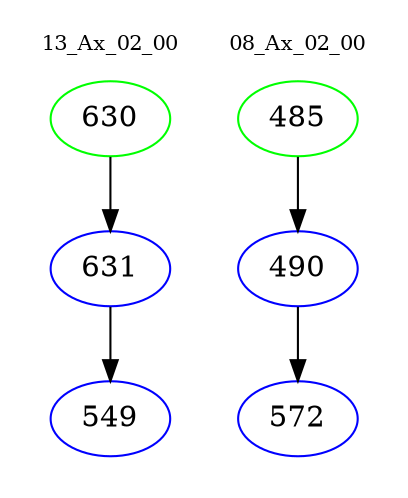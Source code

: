 digraph{
subgraph cluster_0 {
color = white
label = "13_Ax_02_00";
fontsize=10;
T0_630 [label="630", color="green"]
T0_630 -> T0_631 [color="black"]
T0_631 [label="631", color="blue"]
T0_631 -> T0_549 [color="black"]
T0_549 [label="549", color="blue"]
}
subgraph cluster_1 {
color = white
label = "08_Ax_02_00";
fontsize=10;
T1_485 [label="485", color="green"]
T1_485 -> T1_490 [color="black"]
T1_490 [label="490", color="blue"]
T1_490 -> T1_572 [color="black"]
T1_572 [label="572", color="blue"]
}
}
